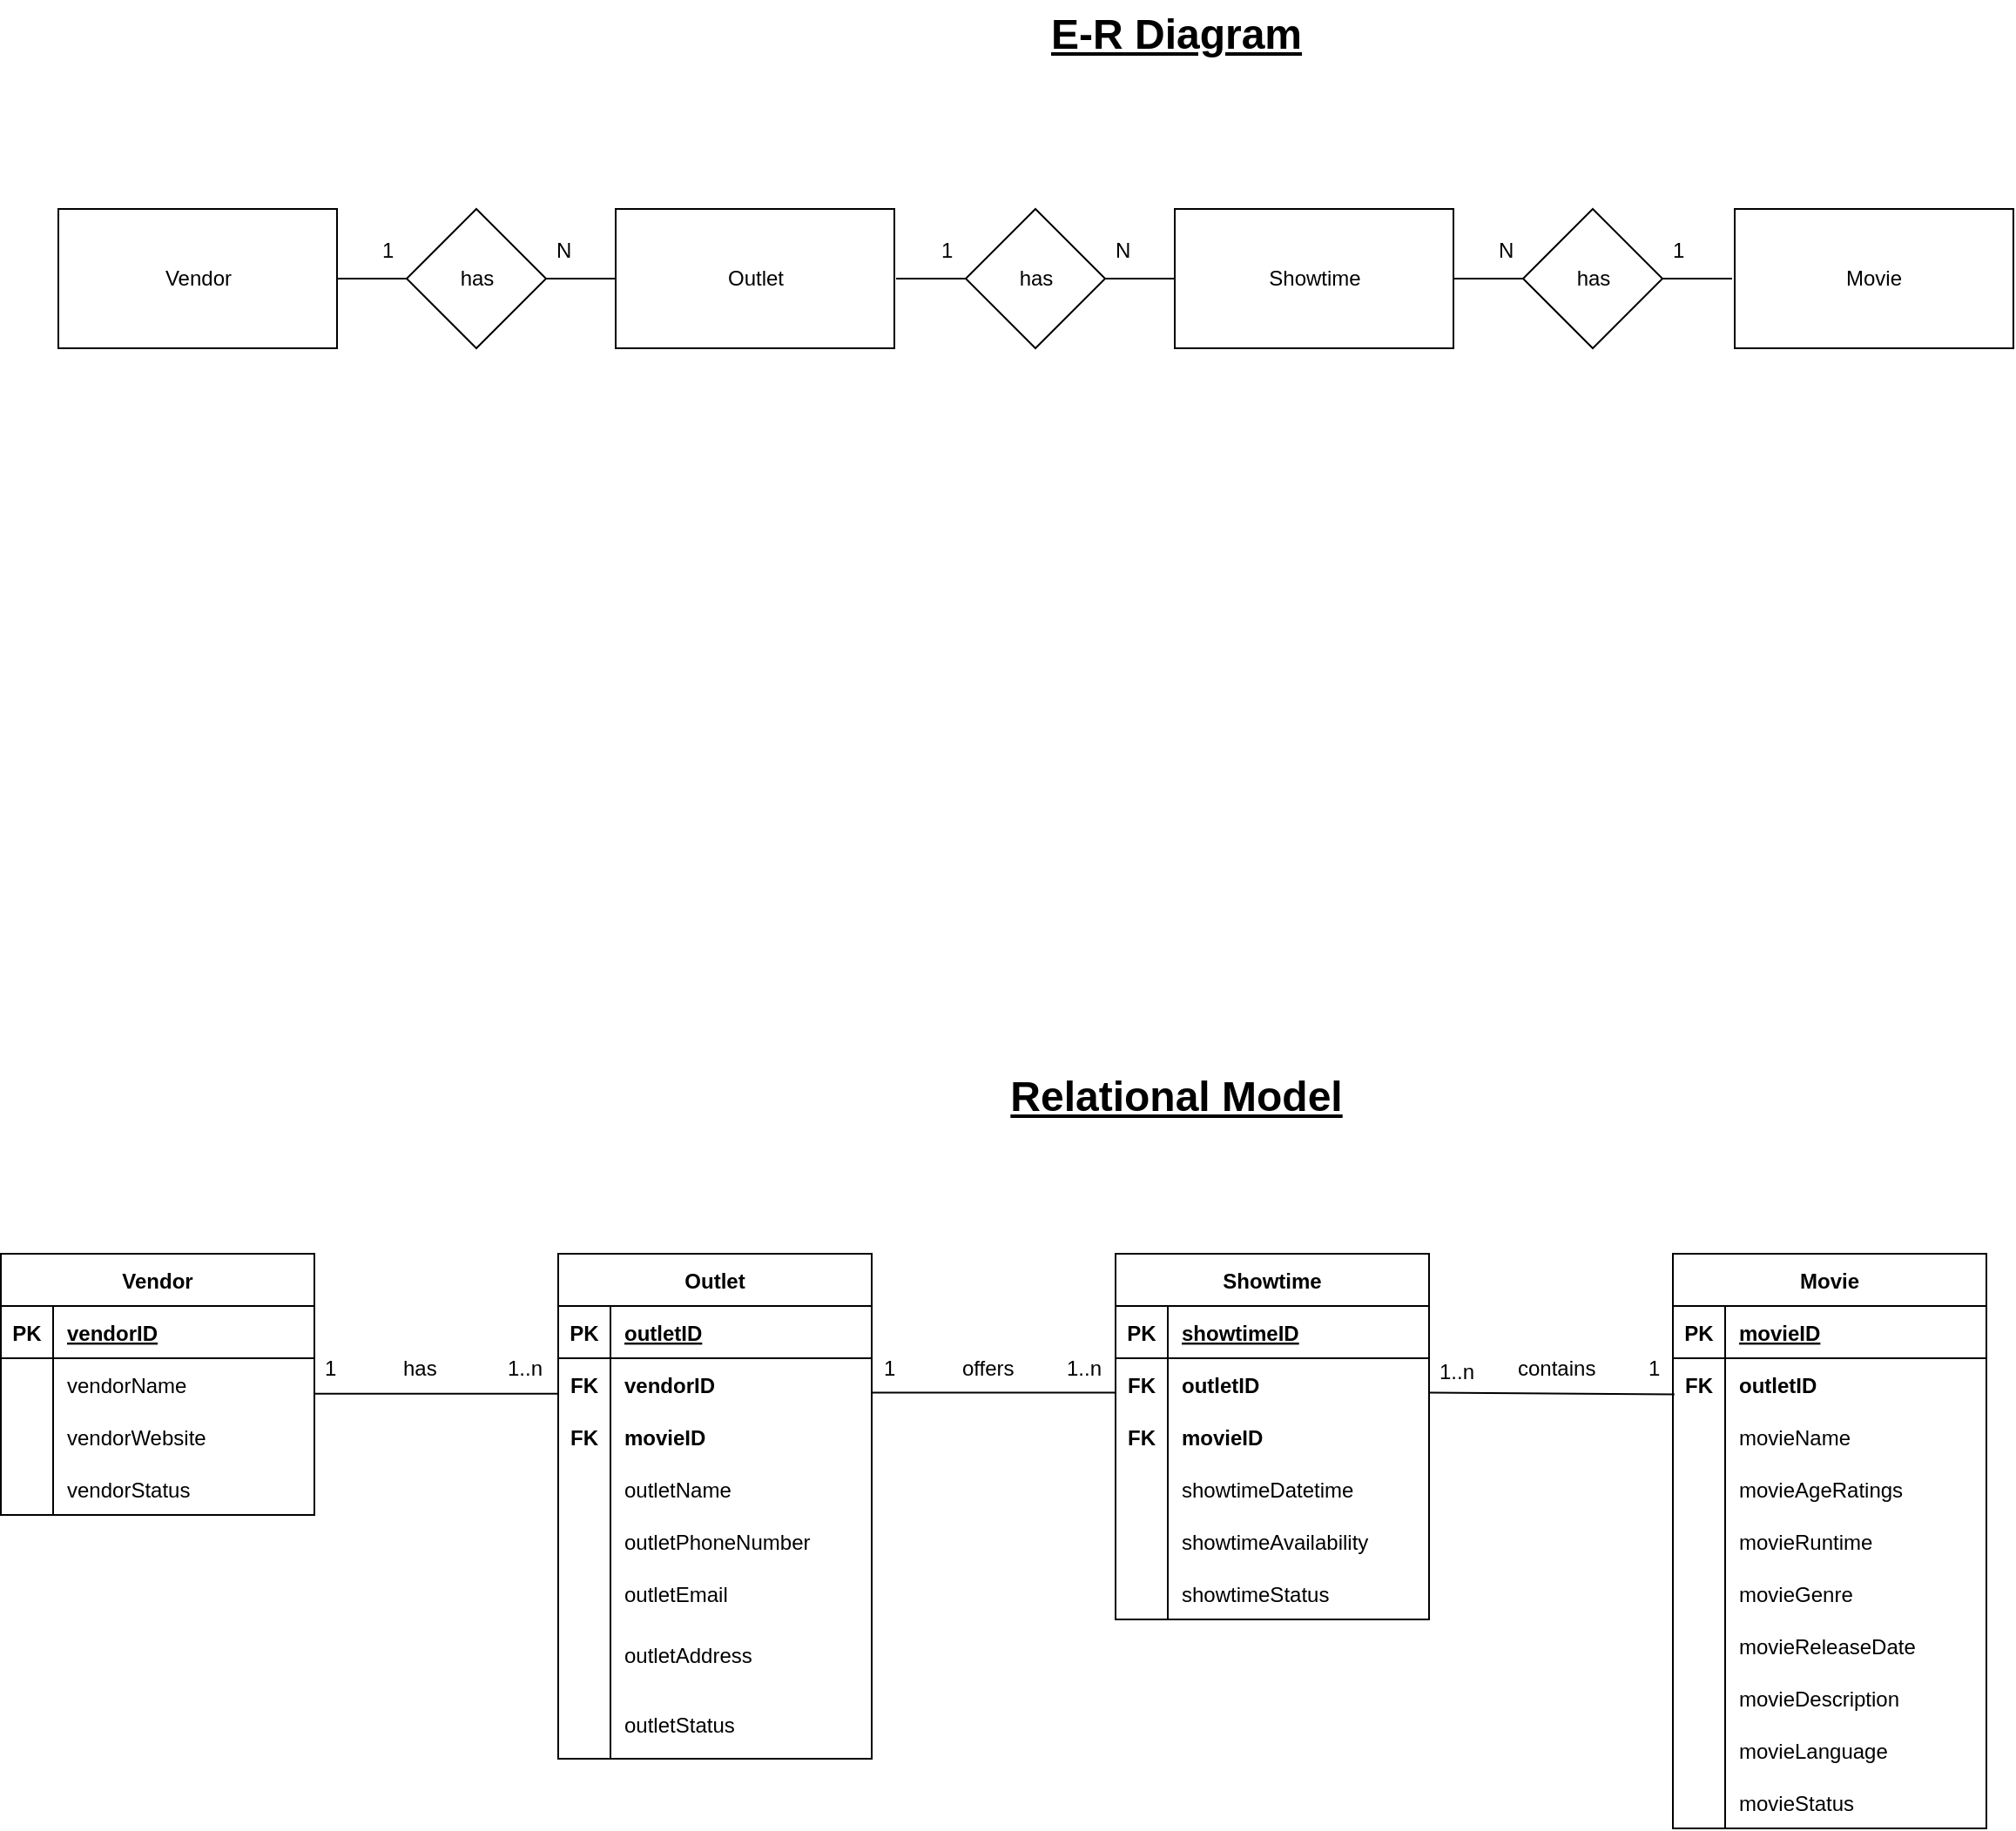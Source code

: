<mxfile version="16.5.6" type="github">
  <diagram id="R2lEEEUBdFMjLlhIrx00" name="Page-1">
    <mxGraphModel dx="1209" dy="618" grid="1" gridSize="10" guides="1" tooltips="1" connect="1" arrows="1" fold="1" page="1" pageScale="1" pageWidth="2339" pageHeight="3300" math="0" shadow="0" extFonts="Permanent Marker^https://fonts.googleapis.com/css?family=Permanent+Marker">
      <root>
        <mxCell id="0" />
        <mxCell id="1" parent="0" />
        <mxCell id="ttM5qaDO_zwzMwAIGuHP-1" value="Vendor" style="rounded=0;whiteSpace=wrap;html=1;" parent="1" vertex="1">
          <mxGeometry x="47.5" y="160" width="160" height="80" as="geometry" />
        </mxCell>
        <mxCell id="ttM5qaDO_zwzMwAIGuHP-2" value="Outlet" style="rounded=0;whiteSpace=wrap;html=1;" parent="1" vertex="1">
          <mxGeometry x="367.5" y="160" width="160" height="80" as="geometry" />
        </mxCell>
        <mxCell id="ttM5qaDO_zwzMwAIGuHP-4" value="has" style="rhombus;whiteSpace=wrap;html=1;" parent="1" vertex="1">
          <mxGeometry x="247.5" y="160" width="80" height="80" as="geometry" />
        </mxCell>
        <mxCell id="ttM5qaDO_zwzMwAIGuHP-5" value="Movie" style="rounded=0;whiteSpace=wrap;html=1;" parent="1" vertex="1">
          <mxGeometry x="1010" y="160" width="160" height="80" as="geometry" />
        </mxCell>
        <mxCell id="ttM5qaDO_zwzMwAIGuHP-9" value="Showtime" style="rounded=0;whiteSpace=wrap;html=1;" parent="1" vertex="1">
          <mxGeometry x="688.5" y="160" width="160" height="80" as="geometry" />
        </mxCell>
        <mxCell id="ttM5qaDO_zwzMwAIGuHP-12" value="" style="endArrow=none;html=1;rounded=0;entryX=1;entryY=0.5;entryDx=0;entryDy=0;exitX=0;exitY=0.5;exitDx=0;exitDy=0;" parent="1" source="ttM5qaDO_zwzMwAIGuHP-4" target="ttM5qaDO_zwzMwAIGuHP-1" edge="1">
          <mxGeometry width="50" height="50" relative="1" as="geometry">
            <mxPoint x="767.5" y="240" as="sourcePoint" />
            <mxPoint x="817.5" y="190" as="targetPoint" />
          </mxGeometry>
        </mxCell>
        <mxCell id="ttM5qaDO_zwzMwAIGuHP-13" value="" style="endArrow=none;html=1;rounded=0;entryX=1;entryY=0.5;entryDx=0;entryDy=0;exitX=0;exitY=0.5;exitDx=0;exitDy=0;" parent="1" source="ttM5qaDO_zwzMwAIGuHP-2" target="ttM5qaDO_zwzMwAIGuHP-4" edge="1">
          <mxGeometry width="50" height="50" relative="1" as="geometry">
            <mxPoint x="437.5" y="160" as="sourcePoint" />
            <mxPoint x="437.5" y="120" as="targetPoint" />
          </mxGeometry>
        </mxCell>
        <mxCell id="ttM5qaDO_zwzMwAIGuHP-23" value="1" style="text;strokeColor=none;fillColor=none;spacingLeft=4;spacingRight=4;overflow=hidden;rotatable=0;points=[[0,0.5],[1,0.5]];portConstraint=eastwest;fontSize=12;" parent="1" vertex="1">
          <mxGeometry x="227.5" y="170" width="20" height="30" as="geometry" />
        </mxCell>
        <mxCell id="ttM5qaDO_zwzMwAIGuHP-24" value="N" style="text;strokeColor=none;fillColor=none;spacingLeft=4;spacingRight=4;overflow=hidden;rotatable=0;points=[[0,0.5],[1,0.5]];portConstraint=eastwest;fontSize=12;" parent="1" vertex="1">
          <mxGeometry x="327.5" y="170" width="20" height="30" as="geometry" />
        </mxCell>
        <mxCell id="ttM5qaDO_zwzMwAIGuHP-36" value="Vendor" style="shape=table;startSize=30;container=1;collapsible=1;childLayout=tableLayout;fixedRows=1;rowLines=0;fontStyle=1;align=center;resizeLast=1;verticalAlign=middle;" parent="1" vertex="1">
          <mxGeometry x="14.5" y="760" width="180" height="150" as="geometry" />
        </mxCell>
        <mxCell id="ttM5qaDO_zwzMwAIGuHP-37" value="" style="shape=tableRow;horizontal=0;startSize=0;swimlaneHead=0;swimlaneBody=0;fillColor=none;collapsible=0;dropTarget=0;points=[[0,0.5],[1,0.5]];portConstraint=eastwest;top=0;left=0;right=0;bottom=1;align=left;verticalAlign=middle;" parent="ttM5qaDO_zwzMwAIGuHP-36" vertex="1">
          <mxGeometry y="30" width="180" height="30" as="geometry" />
        </mxCell>
        <mxCell id="ttM5qaDO_zwzMwAIGuHP-38" value="PK" style="shape=partialRectangle;connectable=0;fillColor=none;top=0;left=0;bottom=0;right=0;fontStyle=1;overflow=hidden;align=center;verticalAlign=middle;" parent="ttM5qaDO_zwzMwAIGuHP-37" vertex="1">
          <mxGeometry width="30" height="30" as="geometry">
            <mxRectangle width="30" height="30" as="alternateBounds" />
          </mxGeometry>
        </mxCell>
        <mxCell id="ttM5qaDO_zwzMwAIGuHP-39" value="vendorID" style="shape=partialRectangle;connectable=0;fillColor=none;top=0;left=0;bottom=0;right=0;align=left;spacingLeft=6;fontStyle=5;overflow=hidden;verticalAlign=middle;" parent="ttM5qaDO_zwzMwAIGuHP-37" vertex="1">
          <mxGeometry x="30" width="150" height="30" as="geometry">
            <mxRectangle width="150" height="30" as="alternateBounds" />
          </mxGeometry>
        </mxCell>
        <mxCell id="ttM5qaDO_zwzMwAIGuHP-40" value="" style="shape=tableRow;horizontal=0;startSize=0;swimlaneHead=0;swimlaneBody=0;fillColor=none;collapsible=0;dropTarget=0;points=[[0,0.5],[1,0.5]];portConstraint=eastwest;top=0;left=0;right=0;bottom=0;align=left;verticalAlign=middle;" parent="ttM5qaDO_zwzMwAIGuHP-36" vertex="1">
          <mxGeometry y="60" width="180" height="30" as="geometry" />
        </mxCell>
        <mxCell id="ttM5qaDO_zwzMwAIGuHP-41" value="" style="shape=partialRectangle;connectable=0;fillColor=none;top=0;left=0;bottom=0;right=0;editable=1;overflow=hidden;align=center;verticalAlign=middle;" parent="ttM5qaDO_zwzMwAIGuHP-40" vertex="1">
          <mxGeometry width="30" height="30" as="geometry">
            <mxRectangle width="30" height="30" as="alternateBounds" />
          </mxGeometry>
        </mxCell>
        <mxCell id="ttM5qaDO_zwzMwAIGuHP-42" value="vendorName" style="shape=partialRectangle;connectable=0;fillColor=none;top=0;left=0;bottom=0;right=0;align=left;spacingLeft=6;overflow=hidden;verticalAlign=middle;" parent="ttM5qaDO_zwzMwAIGuHP-40" vertex="1">
          <mxGeometry x="30" width="150" height="30" as="geometry">
            <mxRectangle width="150" height="30" as="alternateBounds" />
          </mxGeometry>
        </mxCell>
        <mxCell id="ttM5qaDO_zwzMwAIGuHP-43" value="" style="shape=tableRow;horizontal=0;startSize=0;swimlaneHead=0;swimlaneBody=0;fillColor=none;collapsible=0;dropTarget=0;points=[[0,0.5],[1,0.5]];portConstraint=eastwest;top=0;left=0;right=0;bottom=0;align=left;verticalAlign=middle;" parent="ttM5qaDO_zwzMwAIGuHP-36" vertex="1">
          <mxGeometry y="90" width="180" height="30" as="geometry" />
        </mxCell>
        <mxCell id="ttM5qaDO_zwzMwAIGuHP-44" value="" style="shape=partialRectangle;connectable=0;fillColor=none;top=0;left=0;bottom=0;right=0;editable=1;overflow=hidden;align=center;verticalAlign=middle;" parent="ttM5qaDO_zwzMwAIGuHP-43" vertex="1">
          <mxGeometry width="30" height="30" as="geometry">
            <mxRectangle width="30" height="30" as="alternateBounds" />
          </mxGeometry>
        </mxCell>
        <mxCell id="ttM5qaDO_zwzMwAIGuHP-45" value="vendorWebsite" style="shape=partialRectangle;connectable=0;fillColor=none;top=0;left=0;bottom=0;right=0;align=left;spacingLeft=6;overflow=hidden;verticalAlign=middle;" parent="ttM5qaDO_zwzMwAIGuHP-43" vertex="1">
          <mxGeometry x="30" width="150" height="30" as="geometry">
            <mxRectangle width="150" height="30" as="alternateBounds" />
          </mxGeometry>
        </mxCell>
        <mxCell id="ttM5qaDO_zwzMwAIGuHP-46" value="" style="shape=tableRow;horizontal=0;startSize=0;swimlaneHead=0;swimlaneBody=0;fillColor=none;collapsible=0;dropTarget=0;points=[[0,0.5],[1,0.5]];portConstraint=eastwest;top=0;left=0;right=0;bottom=0;align=left;verticalAlign=middle;" parent="ttM5qaDO_zwzMwAIGuHP-36" vertex="1">
          <mxGeometry y="120" width="180" height="30" as="geometry" />
        </mxCell>
        <mxCell id="ttM5qaDO_zwzMwAIGuHP-47" value="" style="shape=partialRectangle;connectable=0;fillColor=none;top=0;left=0;bottom=0;right=0;editable=1;overflow=hidden;align=center;verticalAlign=middle;" parent="ttM5qaDO_zwzMwAIGuHP-46" vertex="1">
          <mxGeometry width="30" height="30" as="geometry">
            <mxRectangle width="30" height="30" as="alternateBounds" />
          </mxGeometry>
        </mxCell>
        <mxCell id="ttM5qaDO_zwzMwAIGuHP-48" value="vendorStatus" style="shape=partialRectangle;connectable=0;fillColor=none;top=0;left=0;bottom=0;right=0;align=left;spacingLeft=6;overflow=hidden;verticalAlign=middle;" parent="ttM5qaDO_zwzMwAIGuHP-46" vertex="1">
          <mxGeometry x="30" width="150" height="30" as="geometry">
            <mxRectangle width="150" height="30" as="alternateBounds" />
          </mxGeometry>
        </mxCell>
        <mxCell id="ttM5qaDO_zwzMwAIGuHP-49" value="Outlet" style="shape=table;startSize=30;container=1;collapsible=1;childLayout=tableLayout;fixedRows=1;rowLines=0;fontStyle=1;align=center;resizeLast=1;verticalAlign=middle;" parent="1" vertex="1">
          <mxGeometry x="334.5" y="760" width="180" height="290" as="geometry" />
        </mxCell>
        <mxCell id="ttM5qaDO_zwzMwAIGuHP-50" value="" style="shape=tableRow;horizontal=0;startSize=0;swimlaneHead=0;swimlaneBody=0;fillColor=none;collapsible=0;dropTarget=0;points=[[0,0.5],[1,0.5]];portConstraint=eastwest;top=0;left=0;right=0;bottom=1;align=left;verticalAlign=middle;" parent="ttM5qaDO_zwzMwAIGuHP-49" vertex="1">
          <mxGeometry y="30" width="180" height="30" as="geometry" />
        </mxCell>
        <mxCell id="ttM5qaDO_zwzMwAIGuHP-51" value="PK" style="shape=partialRectangle;connectable=0;fillColor=none;top=0;left=0;bottom=0;right=0;fontStyle=1;overflow=hidden;align=center;verticalAlign=middle;" parent="ttM5qaDO_zwzMwAIGuHP-50" vertex="1">
          <mxGeometry width="30" height="30" as="geometry">
            <mxRectangle width="30" height="30" as="alternateBounds" />
          </mxGeometry>
        </mxCell>
        <mxCell id="ttM5qaDO_zwzMwAIGuHP-52" value="outletID" style="shape=partialRectangle;connectable=0;fillColor=none;top=0;left=0;bottom=0;right=0;align=left;spacingLeft=6;fontStyle=5;overflow=hidden;verticalAlign=middle;" parent="ttM5qaDO_zwzMwAIGuHP-50" vertex="1">
          <mxGeometry x="30" width="150" height="30" as="geometry">
            <mxRectangle width="150" height="30" as="alternateBounds" />
          </mxGeometry>
        </mxCell>
        <mxCell id="ttM5qaDO_zwzMwAIGuHP-53" value="" style="shape=tableRow;horizontal=0;startSize=0;swimlaneHead=0;swimlaneBody=0;fillColor=none;collapsible=0;dropTarget=0;points=[[0,0.5],[1,0.5]];portConstraint=eastwest;top=0;left=0;right=0;bottom=0;align=left;verticalAlign=middle;" parent="ttM5qaDO_zwzMwAIGuHP-49" vertex="1">
          <mxGeometry y="60" width="180" height="30" as="geometry" />
        </mxCell>
        <mxCell id="ttM5qaDO_zwzMwAIGuHP-54" value="FK" style="shape=partialRectangle;connectable=0;fillColor=none;top=0;left=0;bottom=0;right=0;editable=1;overflow=hidden;fontStyle=1;align=center;verticalAlign=middle;" parent="ttM5qaDO_zwzMwAIGuHP-53" vertex="1">
          <mxGeometry width="30" height="30" as="geometry">
            <mxRectangle width="30" height="30" as="alternateBounds" />
          </mxGeometry>
        </mxCell>
        <mxCell id="ttM5qaDO_zwzMwAIGuHP-55" value="vendorID" style="shape=partialRectangle;connectable=0;fillColor=none;top=0;left=0;bottom=0;right=0;align=left;spacingLeft=6;overflow=hidden;fontStyle=1;verticalAlign=middle;" parent="ttM5qaDO_zwzMwAIGuHP-53" vertex="1">
          <mxGeometry x="30" width="150" height="30" as="geometry">
            <mxRectangle width="150" height="30" as="alternateBounds" />
          </mxGeometry>
        </mxCell>
        <mxCell id="ttM5qaDO_zwzMwAIGuHP-56" value="" style="shape=tableRow;horizontal=0;startSize=0;swimlaneHead=0;swimlaneBody=0;fillColor=none;collapsible=0;dropTarget=0;points=[[0,0.5],[1,0.5]];portConstraint=eastwest;top=0;left=0;right=0;bottom=0;align=left;verticalAlign=middle;" parent="ttM5qaDO_zwzMwAIGuHP-49" vertex="1">
          <mxGeometry y="90" width="180" height="30" as="geometry" />
        </mxCell>
        <mxCell id="ttM5qaDO_zwzMwAIGuHP-57" value="FK" style="shape=partialRectangle;connectable=0;fillColor=none;top=0;left=0;bottom=0;right=0;editable=1;overflow=hidden;align=center;verticalAlign=middle;fontStyle=1" parent="ttM5qaDO_zwzMwAIGuHP-56" vertex="1">
          <mxGeometry width="30" height="30" as="geometry">
            <mxRectangle width="30" height="30" as="alternateBounds" />
          </mxGeometry>
        </mxCell>
        <mxCell id="ttM5qaDO_zwzMwAIGuHP-58" value="movieID" style="shape=partialRectangle;connectable=0;fillColor=none;top=0;left=0;bottom=0;right=0;align=left;spacingLeft=6;overflow=hidden;verticalAlign=middle;fontStyle=1" parent="ttM5qaDO_zwzMwAIGuHP-56" vertex="1">
          <mxGeometry x="30" width="150" height="30" as="geometry">
            <mxRectangle width="150" height="30" as="alternateBounds" />
          </mxGeometry>
        </mxCell>
        <mxCell id="ttM5qaDO_zwzMwAIGuHP-59" value="" style="shape=tableRow;horizontal=0;startSize=0;swimlaneHead=0;swimlaneBody=0;fillColor=none;collapsible=0;dropTarget=0;points=[[0,0.5],[1,0.5]];portConstraint=eastwest;top=0;left=0;right=0;bottom=0;align=left;verticalAlign=middle;" parent="ttM5qaDO_zwzMwAIGuHP-49" vertex="1">
          <mxGeometry y="120" width="180" height="30" as="geometry" />
        </mxCell>
        <mxCell id="ttM5qaDO_zwzMwAIGuHP-60" value="" style="shape=partialRectangle;connectable=0;fillColor=none;top=0;left=0;bottom=0;right=0;editable=1;overflow=hidden;align=center;verticalAlign=middle;" parent="ttM5qaDO_zwzMwAIGuHP-59" vertex="1">
          <mxGeometry width="30" height="30" as="geometry">
            <mxRectangle width="30" height="30" as="alternateBounds" />
          </mxGeometry>
        </mxCell>
        <mxCell id="ttM5qaDO_zwzMwAIGuHP-61" value="outletName" style="shape=partialRectangle;connectable=0;fillColor=none;top=0;left=0;bottom=0;right=0;align=left;spacingLeft=6;overflow=hidden;verticalAlign=middle;" parent="ttM5qaDO_zwzMwAIGuHP-59" vertex="1">
          <mxGeometry x="30" width="150" height="30" as="geometry">
            <mxRectangle width="150" height="30" as="alternateBounds" />
          </mxGeometry>
        </mxCell>
        <mxCell id="5hHEoIrsLriFB9yynon9-7" style="shape=tableRow;horizontal=0;startSize=0;swimlaneHead=0;swimlaneBody=0;fillColor=none;collapsible=0;dropTarget=0;points=[[0,0.5],[1,0.5]];portConstraint=eastwest;top=0;left=0;right=0;bottom=0;align=left;verticalAlign=middle;" parent="ttM5qaDO_zwzMwAIGuHP-49" vertex="1">
          <mxGeometry y="150" width="180" height="30" as="geometry" />
        </mxCell>
        <mxCell id="5hHEoIrsLriFB9yynon9-8" style="shape=partialRectangle;connectable=0;fillColor=none;top=0;left=0;bottom=0;right=0;editable=1;overflow=hidden;align=center;verticalAlign=middle;" parent="5hHEoIrsLriFB9yynon9-7" vertex="1">
          <mxGeometry width="30" height="30" as="geometry">
            <mxRectangle width="30" height="30" as="alternateBounds" />
          </mxGeometry>
        </mxCell>
        <mxCell id="5hHEoIrsLriFB9yynon9-9" value="outletPhoneNumber" style="shape=partialRectangle;connectable=0;fillColor=none;top=0;left=0;bottom=0;right=0;align=left;spacingLeft=6;overflow=hidden;verticalAlign=middle;" parent="5hHEoIrsLriFB9yynon9-7" vertex="1">
          <mxGeometry x="30" width="150" height="30" as="geometry">
            <mxRectangle width="150" height="30" as="alternateBounds" />
          </mxGeometry>
        </mxCell>
        <mxCell id="5hHEoIrsLriFB9yynon9-4" style="shape=tableRow;horizontal=0;startSize=0;swimlaneHead=0;swimlaneBody=0;fillColor=none;collapsible=0;dropTarget=0;points=[[0,0.5],[1,0.5]];portConstraint=eastwest;top=0;left=0;right=0;bottom=0;align=left;verticalAlign=middle;" parent="ttM5qaDO_zwzMwAIGuHP-49" vertex="1">
          <mxGeometry y="180" width="180" height="30" as="geometry" />
        </mxCell>
        <mxCell id="5hHEoIrsLriFB9yynon9-5" style="shape=partialRectangle;connectable=0;fillColor=none;top=0;left=0;bottom=0;right=0;editable=1;overflow=hidden;align=center;verticalAlign=middle;" parent="5hHEoIrsLriFB9yynon9-4" vertex="1">
          <mxGeometry width="30" height="30" as="geometry">
            <mxRectangle width="30" height="30" as="alternateBounds" />
          </mxGeometry>
        </mxCell>
        <mxCell id="5hHEoIrsLriFB9yynon9-6" value="outletEmail" style="shape=partialRectangle;connectable=0;fillColor=none;top=0;left=0;bottom=0;right=0;align=left;spacingLeft=6;overflow=hidden;verticalAlign=middle;" parent="5hHEoIrsLriFB9yynon9-4" vertex="1">
          <mxGeometry x="30" width="150" height="30" as="geometry">
            <mxRectangle width="150" height="30" as="alternateBounds" />
          </mxGeometry>
        </mxCell>
        <mxCell id="5hHEoIrsLriFB9yynon9-1" style="shape=tableRow;horizontal=0;startSize=0;swimlaneHead=0;swimlaneBody=0;fillColor=none;collapsible=0;dropTarget=0;points=[[0,0.5],[1,0.5]];portConstraint=eastwest;top=0;left=0;right=0;bottom=0;align=left;verticalAlign=middle;" parent="ttM5qaDO_zwzMwAIGuHP-49" vertex="1">
          <mxGeometry y="210" width="180" height="40" as="geometry" />
        </mxCell>
        <mxCell id="5hHEoIrsLriFB9yynon9-2" style="shape=partialRectangle;connectable=0;fillColor=none;top=0;left=0;bottom=0;right=0;editable=1;overflow=hidden;align=center;verticalAlign=middle;" parent="5hHEoIrsLriFB9yynon9-1" vertex="1">
          <mxGeometry width="30" height="40" as="geometry">
            <mxRectangle width="30" height="40" as="alternateBounds" />
          </mxGeometry>
        </mxCell>
        <mxCell id="5hHEoIrsLriFB9yynon9-3" value="outletAddress" style="shape=partialRectangle;connectable=0;fillColor=none;top=0;left=0;bottom=0;right=0;align=left;spacingLeft=6;overflow=hidden;verticalAlign=middle;" parent="5hHEoIrsLriFB9yynon9-1" vertex="1">
          <mxGeometry x="30" width="150" height="40" as="geometry">
            <mxRectangle width="150" height="40" as="alternateBounds" />
          </mxGeometry>
        </mxCell>
        <mxCell id="5hHEoIrsLriFB9yynon9-34" style="shape=tableRow;horizontal=0;startSize=0;swimlaneHead=0;swimlaneBody=0;fillColor=none;collapsible=0;dropTarget=0;points=[[0,0.5],[1,0.5]];portConstraint=eastwest;top=0;left=0;right=0;bottom=0;align=left;verticalAlign=middle;" parent="ttM5qaDO_zwzMwAIGuHP-49" vertex="1">
          <mxGeometry y="250" width="180" height="40" as="geometry" />
        </mxCell>
        <mxCell id="5hHEoIrsLriFB9yynon9-35" style="shape=partialRectangle;connectable=0;fillColor=none;top=0;left=0;bottom=0;right=0;editable=1;overflow=hidden;align=center;verticalAlign=middle;" parent="5hHEoIrsLriFB9yynon9-34" vertex="1">
          <mxGeometry width="30" height="40" as="geometry">
            <mxRectangle width="30" height="40" as="alternateBounds" />
          </mxGeometry>
        </mxCell>
        <mxCell id="5hHEoIrsLriFB9yynon9-36" value="outletStatus" style="shape=partialRectangle;connectable=0;fillColor=none;top=0;left=0;bottom=0;right=0;align=left;spacingLeft=6;overflow=hidden;verticalAlign=middle;" parent="5hHEoIrsLriFB9yynon9-34" vertex="1">
          <mxGeometry x="30" width="150" height="40" as="geometry">
            <mxRectangle width="150" height="40" as="alternateBounds" />
          </mxGeometry>
        </mxCell>
        <mxCell id="ttM5qaDO_zwzMwAIGuHP-75" value="Showtime" style="shape=table;startSize=30;container=1;collapsible=1;childLayout=tableLayout;fixedRows=1;rowLines=0;fontStyle=1;align=center;resizeLast=1;verticalAlign=middle;" parent="1" vertex="1">
          <mxGeometry x="654.5" y="760" width="180" height="210" as="geometry" />
        </mxCell>
        <mxCell id="ttM5qaDO_zwzMwAIGuHP-76" value="" style="shape=tableRow;horizontal=0;startSize=0;swimlaneHead=0;swimlaneBody=0;fillColor=none;collapsible=0;dropTarget=0;points=[[0,0.5],[1,0.5]];portConstraint=eastwest;top=0;left=0;right=0;bottom=1;align=left;verticalAlign=middle;" parent="ttM5qaDO_zwzMwAIGuHP-75" vertex="1">
          <mxGeometry y="30" width="180" height="30" as="geometry" />
        </mxCell>
        <mxCell id="ttM5qaDO_zwzMwAIGuHP-77" value="PK" style="shape=partialRectangle;connectable=0;fillColor=none;top=0;left=0;bottom=0;right=0;fontStyle=1;overflow=hidden;align=center;verticalAlign=middle;" parent="ttM5qaDO_zwzMwAIGuHP-76" vertex="1">
          <mxGeometry width="30" height="30" as="geometry">
            <mxRectangle width="30" height="30" as="alternateBounds" />
          </mxGeometry>
        </mxCell>
        <mxCell id="ttM5qaDO_zwzMwAIGuHP-78" value="showtimeID" style="shape=partialRectangle;connectable=0;fillColor=none;top=0;left=0;bottom=0;right=0;align=left;spacingLeft=6;fontStyle=5;overflow=hidden;verticalAlign=middle;" parent="ttM5qaDO_zwzMwAIGuHP-76" vertex="1">
          <mxGeometry x="30" width="150" height="30" as="geometry">
            <mxRectangle width="150" height="30" as="alternateBounds" />
          </mxGeometry>
        </mxCell>
        <mxCell id="ttM5qaDO_zwzMwAIGuHP-79" value="" style="shape=tableRow;horizontal=0;startSize=0;swimlaneHead=0;swimlaneBody=0;fillColor=none;collapsible=0;dropTarget=0;points=[[0,0.5],[1,0.5]];portConstraint=eastwest;top=0;left=0;right=0;bottom=0;align=left;verticalAlign=middle;" parent="ttM5qaDO_zwzMwAIGuHP-75" vertex="1">
          <mxGeometry y="60" width="180" height="30" as="geometry" />
        </mxCell>
        <mxCell id="ttM5qaDO_zwzMwAIGuHP-80" value="FK" style="shape=partialRectangle;connectable=0;fillColor=none;top=0;left=0;bottom=0;right=0;editable=1;overflow=hidden;fontStyle=1;align=center;verticalAlign=middle;" parent="ttM5qaDO_zwzMwAIGuHP-79" vertex="1">
          <mxGeometry width="30" height="30" as="geometry">
            <mxRectangle width="30" height="30" as="alternateBounds" />
          </mxGeometry>
        </mxCell>
        <mxCell id="ttM5qaDO_zwzMwAIGuHP-81" value="outletID" style="shape=partialRectangle;connectable=0;fillColor=none;top=0;left=0;bottom=0;right=0;align=left;spacingLeft=6;overflow=hidden;fontStyle=1;verticalAlign=middle;" parent="ttM5qaDO_zwzMwAIGuHP-79" vertex="1">
          <mxGeometry x="30" width="150" height="30" as="geometry">
            <mxRectangle width="150" height="30" as="alternateBounds" />
          </mxGeometry>
        </mxCell>
        <mxCell id="ttM5qaDO_zwzMwAIGuHP-82" value="" style="shape=tableRow;horizontal=0;startSize=0;swimlaneHead=0;swimlaneBody=0;fillColor=none;collapsible=0;dropTarget=0;points=[[0,0.5],[1,0.5]];portConstraint=eastwest;top=0;left=0;right=0;bottom=0;align=left;verticalAlign=middle;" parent="ttM5qaDO_zwzMwAIGuHP-75" vertex="1">
          <mxGeometry y="90" width="180" height="30" as="geometry" />
        </mxCell>
        <mxCell id="ttM5qaDO_zwzMwAIGuHP-83" value="FK" style="shape=partialRectangle;connectable=0;fillColor=none;top=0;left=0;bottom=0;right=0;editable=1;overflow=hidden;fontStyle=1;align=center;verticalAlign=middle;" parent="ttM5qaDO_zwzMwAIGuHP-82" vertex="1">
          <mxGeometry width="30" height="30" as="geometry">
            <mxRectangle width="30" height="30" as="alternateBounds" />
          </mxGeometry>
        </mxCell>
        <mxCell id="ttM5qaDO_zwzMwAIGuHP-84" value="movieID" style="shape=partialRectangle;connectable=0;fillColor=none;top=0;left=0;bottom=0;right=0;align=left;spacingLeft=6;overflow=hidden;fontStyle=1;verticalAlign=middle;" parent="ttM5qaDO_zwzMwAIGuHP-82" vertex="1">
          <mxGeometry x="30" width="150" height="30" as="geometry">
            <mxRectangle width="150" height="30" as="alternateBounds" />
          </mxGeometry>
        </mxCell>
        <mxCell id="ttM5qaDO_zwzMwAIGuHP-85" value="" style="shape=tableRow;horizontal=0;startSize=0;swimlaneHead=0;swimlaneBody=0;fillColor=none;collapsible=0;dropTarget=0;points=[[0,0.5],[1,0.5]];portConstraint=eastwest;top=0;left=0;right=0;bottom=0;align=left;verticalAlign=middle;" parent="ttM5qaDO_zwzMwAIGuHP-75" vertex="1">
          <mxGeometry y="120" width="180" height="30" as="geometry" />
        </mxCell>
        <mxCell id="ttM5qaDO_zwzMwAIGuHP-86" value="" style="shape=partialRectangle;connectable=0;fillColor=none;top=0;left=0;bottom=0;right=0;editable=1;overflow=hidden;align=center;verticalAlign=middle;" parent="ttM5qaDO_zwzMwAIGuHP-85" vertex="1">
          <mxGeometry width="30" height="30" as="geometry">
            <mxRectangle width="30" height="30" as="alternateBounds" />
          </mxGeometry>
        </mxCell>
        <mxCell id="ttM5qaDO_zwzMwAIGuHP-87" value="showtimeDatetime" style="shape=partialRectangle;connectable=0;fillColor=none;top=0;left=0;bottom=0;right=0;align=left;spacingLeft=6;overflow=hidden;verticalAlign=middle;" parent="ttM5qaDO_zwzMwAIGuHP-85" vertex="1">
          <mxGeometry x="30" width="150" height="30" as="geometry">
            <mxRectangle width="150" height="30" as="alternateBounds" />
          </mxGeometry>
        </mxCell>
        <mxCell id="5hHEoIrsLriFB9yynon9-28" style="shape=tableRow;horizontal=0;startSize=0;swimlaneHead=0;swimlaneBody=0;fillColor=none;collapsible=0;dropTarget=0;points=[[0,0.5],[1,0.5]];portConstraint=eastwest;top=0;left=0;right=0;bottom=0;align=left;verticalAlign=middle;" parent="ttM5qaDO_zwzMwAIGuHP-75" vertex="1">
          <mxGeometry y="150" width="180" height="30" as="geometry" />
        </mxCell>
        <mxCell id="5hHEoIrsLriFB9yynon9-29" style="shape=partialRectangle;connectable=0;fillColor=none;top=0;left=0;bottom=0;right=0;editable=1;overflow=hidden;align=center;verticalAlign=middle;" parent="5hHEoIrsLriFB9yynon9-28" vertex="1">
          <mxGeometry width="30" height="30" as="geometry">
            <mxRectangle width="30" height="30" as="alternateBounds" />
          </mxGeometry>
        </mxCell>
        <mxCell id="5hHEoIrsLriFB9yynon9-30" value="showtimeAvailability" style="shape=partialRectangle;connectable=0;fillColor=none;top=0;left=0;bottom=0;right=0;align=left;spacingLeft=6;overflow=hidden;verticalAlign=middle;" parent="5hHEoIrsLriFB9yynon9-28" vertex="1">
          <mxGeometry x="30" width="150" height="30" as="geometry">
            <mxRectangle width="150" height="30" as="alternateBounds" />
          </mxGeometry>
        </mxCell>
        <mxCell id="5hHEoIrsLriFB9yynon9-31" style="shape=tableRow;horizontal=0;startSize=0;swimlaneHead=0;swimlaneBody=0;fillColor=none;collapsible=0;dropTarget=0;points=[[0,0.5],[1,0.5]];portConstraint=eastwest;top=0;left=0;right=0;bottom=0;align=left;verticalAlign=middle;" parent="ttM5qaDO_zwzMwAIGuHP-75" vertex="1">
          <mxGeometry y="180" width="180" height="30" as="geometry" />
        </mxCell>
        <mxCell id="5hHEoIrsLriFB9yynon9-32" style="shape=partialRectangle;connectable=0;fillColor=none;top=0;left=0;bottom=0;right=0;editable=1;overflow=hidden;align=center;verticalAlign=middle;" parent="5hHEoIrsLriFB9yynon9-31" vertex="1">
          <mxGeometry width="30" height="30" as="geometry">
            <mxRectangle width="30" height="30" as="alternateBounds" />
          </mxGeometry>
        </mxCell>
        <mxCell id="5hHEoIrsLriFB9yynon9-33" value="showtimeStatus" style="shape=partialRectangle;connectable=0;fillColor=none;top=0;left=0;bottom=0;right=0;align=left;spacingLeft=6;overflow=hidden;verticalAlign=middle;" parent="5hHEoIrsLriFB9yynon9-31" vertex="1">
          <mxGeometry x="30" width="150" height="30" as="geometry">
            <mxRectangle width="150" height="30" as="alternateBounds" />
          </mxGeometry>
        </mxCell>
        <mxCell id="ttM5qaDO_zwzMwAIGuHP-88" value="Movie" style="shape=table;startSize=30;container=1;collapsible=1;childLayout=tableLayout;fixedRows=1;rowLines=0;fontStyle=1;align=center;resizeLast=1;verticalAlign=middle;" parent="1" vertex="1">
          <mxGeometry x="974.5" y="760" width="180" height="330" as="geometry" />
        </mxCell>
        <mxCell id="ttM5qaDO_zwzMwAIGuHP-89" value="" style="shape=tableRow;horizontal=0;startSize=0;swimlaneHead=0;swimlaneBody=0;fillColor=none;collapsible=0;dropTarget=0;points=[[0,0.5],[1,0.5]];portConstraint=eastwest;top=0;left=0;right=0;bottom=1;align=left;verticalAlign=middle;" parent="ttM5qaDO_zwzMwAIGuHP-88" vertex="1">
          <mxGeometry y="30" width="180" height="30" as="geometry" />
        </mxCell>
        <mxCell id="ttM5qaDO_zwzMwAIGuHP-90" value="PK" style="shape=partialRectangle;connectable=0;fillColor=none;top=0;left=0;bottom=0;right=0;fontStyle=1;overflow=hidden;align=center;verticalAlign=middle;" parent="ttM5qaDO_zwzMwAIGuHP-89" vertex="1">
          <mxGeometry width="30" height="30" as="geometry">
            <mxRectangle width="30" height="30" as="alternateBounds" />
          </mxGeometry>
        </mxCell>
        <mxCell id="ttM5qaDO_zwzMwAIGuHP-91" value="movieID" style="shape=partialRectangle;connectable=0;fillColor=none;top=0;left=0;bottom=0;right=0;align=left;spacingLeft=6;fontStyle=5;overflow=hidden;verticalAlign=middle;" parent="ttM5qaDO_zwzMwAIGuHP-89" vertex="1">
          <mxGeometry x="30" width="150" height="30" as="geometry">
            <mxRectangle width="150" height="30" as="alternateBounds" />
          </mxGeometry>
        </mxCell>
        <mxCell id="ttM5qaDO_zwzMwAIGuHP-92" value="" style="shape=tableRow;horizontal=0;startSize=0;swimlaneHead=0;swimlaneBody=0;fillColor=none;collapsible=0;dropTarget=0;points=[[0,0.5],[1,0.5]];portConstraint=eastwest;top=0;left=0;right=0;bottom=0;align=left;verticalAlign=middle;" parent="ttM5qaDO_zwzMwAIGuHP-88" vertex="1">
          <mxGeometry y="60" width="180" height="30" as="geometry" />
        </mxCell>
        <mxCell id="ttM5qaDO_zwzMwAIGuHP-93" value="FK" style="shape=partialRectangle;connectable=0;fillColor=none;top=0;left=0;bottom=0;right=0;editable=1;overflow=hidden;align=center;verticalAlign=middle;fontStyle=1" parent="ttM5qaDO_zwzMwAIGuHP-92" vertex="1">
          <mxGeometry width="30" height="30" as="geometry">
            <mxRectangle width="30" height="30" as="alternateBounds" />
          </mxGeometry>
        </mxCell>
        <mxCell id="ttM5qaDO_zwzMwAIGuHP-94" value="outletID" style="shape=partialRectangle;connectable=0;fillColor=none;top=0;left=0;bottom=0;right=0;align=left;spacingLeft=6;overflow=hidden;verticalAlign=middle;fontStyle=1" parent="ttM5qaDO_zwzMwAIGuHP-92" vertex="1">
          <mxGeometry x="30" width="150" height="30" as="geometry">
            <mxRectangle width="150" height="30" as="alternateBounds" />
          </mxGeometry>
        </mxCell>
        <mxCell id="5hHEoIrsLriFB9yynon9-37" style="shape=tableRow;horizontal=0;startSize=0;swimlaneHead=0;swimlaneBody=0;fillColor=none;collapsible=0;dropTarget=0;points=[[0,0.5],[1,0.5]];portConstraint=eastwest;top=0;left=0;right=0;bottom=0;align=left;verticalAlign=middle;" parent="ttM5qaDO_zwzMwAIGuHP-88" vertex="1">
          <mxGeometry y="90" width="180" height="30" as="geometry" />
        </mxCell>
        <mxCell id="5hHEoIrsLriFB9yynon9-38" style="shape=partialRectangle;connectable=0;fillColor=none;top=0;left=0;bottom=0;right=0;editable=1;overflow=hidden;align=center;verticalAlign=middle;" parent="5hHEoIrsLriFB9yynon9-37" vertex="1">
          <mxGeometry width="30" height="30" as="geometry">
            <mxRectangle width="30" height="30" as="alternateBounds" />
          </mxGeometry>
        </mxCell>
        <mxCell id="5hHEoIrsLriFB9yynon9-39" value="movieName" style="shape=partialRectangle;connectable=0;fillColor=none;top=0;left=0;bottom=0;right=0;align=left;spacingLeft=6;overflow=hidden;verticalAlign=middle;" parent="5hHEoIrsLriFB9yynon9-37" vertex="1">
          <mxGeometry x="30" width="150" height="30" as="geometry">
            <mxRectangle width="150" height="30" as="alternateBounds" />
          </mxGeometry>
        </mxCell>
        <mxCell id="ttM5qaDO_zwzMwAIGuHP-95" value="" style="shape=tableRow;horizontal=0;startSize=0;swimlaneHead=0;swimlaneBody=0;fillColor=none;collapsible=0;dropTarget=0;points=[[0,0.5],[1,0.5]];portConstraint=eastwest;top=0;left=0;right=0;bottom=0;align=left;verticalAlign=middle;" parent="ttM5qaDO_zwzMwAIGuHP-88" vertex="1">
          <mxGeometry y="120" width="180" height="30" as="geometry" />
        </mxCell>
        <mxCell id="ttM5qaDO_zwzMwAIGuHP-96" value="" style="shape=partialRectangle;connectable=0;fillColor=none;top=0;left=0;bottom=0;right=0;editable=1;overflow=hidden;align=center;verticalAlign=middle;" parent="ttM5qaDO_zwzMwAIGuHP-95" vertex="1">
          <mxGeometry width="30" height="30" as="geometry">
            <mxRectangle width="30" height="30" as="alternateBounds" />
          </mxGeometry>
        </mxCell>
        <mxCell id="ttM5qaDO_zwzMwAIGuHP-97" value="movieAgeRatings" style="shape=partialRectangle;connectable=0;fillColor=none;top=0;left=0;bottom=0;right=0;align=left;spacingLeft=6;overflow=hidden;verticalAlign=middle;" parent="ttM5qaDO_zwzMwAIGuHP-95" vertex="1">
          <mxGeometry x="30" width="150" height="30" as="geometry">
            <mxRectangle width="150" height="30" as="alternateBounds" />
          </mxGeometry>
        </mxCell>
        <mxCell id="5hHEoIrsLriFB9yynon9-25" style="shape=tableRow;horizontal=0;startSize=0;swimlaneHead=0;swimlaneBody=0;fillColor=none;collapsible=0;dropTarget=0;points=[[0,0.5],[1,0.5]];portConstraint=eastwest;top=0;left=0;right=0;bottom=0;align=left;verticalAlign=middle;" parent="ttM5qaDO_zwzMwAIGuHP-88" vertex="1">
          <mxGeometry y="150" width="180" height="30" as="geometry" />
        </mxCell>
        <mxCell id="5hHEoIrsLriFB9yynon9-26" style="shape=partialRectangle;connectable=0;fillColor=none;top=0;left=0;bottom=0;right=0;editable=1;overflow=hidden;align=center;verticalAlign=middle;" parent="5hHEoIrsLriFB9yynon9-25" vertex="1">
          <mxGeometry width="30" height="30" as="geometry">
            <mxRectangle width="30" height="30" as="alternateBounds" />
          </mxGeometry>
        </mxCell>
        <mxCell id="5hHEoIrsLriFB9yynon9-27" value="movieRuntime" style="shape=partialRectangle;connectable=0;fillColor=none;top=0;left=0;bottom=0;right=0;align=left;spacingLeft=6;overflow=hidden;verticalAlign=middle;" parent="5hHEoIrsLriFB9yynon9-25" vertex="1">
          <mxGeometry x="30" width="150" height="30" as="geometry">
            <mxRectangle width="150" height="30" as="alternateBounds" />
          </mxGeometry>
        </mxCell>
        <mxCell id="5hHEoIrsLriFB9yynon9-22" style="shape=tableRow;horizontal=0;startSize=0;swimlaneHead=0;swimlaneBody=0;fillColor=none;collapsible=0;dropTarget=0;points=[[0,0.5],[1,0.5]];portConstraint=eastwest;top=0;left=0;right=0;bottom=0;align=left;verticalAlign=middle;" parent="ttM5qaDO_zwzMwAIGuHP-88" vertex="1">
          <mxGeometry y="180" width="180" height="30" as="geometry" />
        </mxCell>
        <mxCell id="5hHEoIrsLriFB9yynon9-23" style="shape=partialRectangle;connectable=0;fillColor=none;top=0;left=0;bottom=0;right=0;editable=1;overflow=hidden;align=center;verticalAlign=middle;" parent="5hHEoIrsLriFB9yynon9-22" vertex="1">
          <mxGeometry width="30" height="30" as="geometry">
            <mxRectangle width="30" height="30" as="alternateBounds" />
          </mxGeometry>
        </mxCell>
        <mxCell id="5hHEoIrsLriFB9yynon9-24" value="movieGenre" style="shape=partialRectangle;connectable=0;fillColor=none;top=0;left=0;bottom=0;right=0;align=left;spacingLeft=6;overflow=hidden;verticalAlign=middle;" parent="5hHEoIrsLriFB9yynon9-22" vertex="1">
          <mxGeometry x="30" width="150" height="30" as="geometry">
            <mxRectangle width="150" height="30" as="alternateBounds" />
          </mxGeometry>
        </mxCell>
        <mxCell id="5hHEoIrsLriFB9yynon9-19" style="shape=tableRow;horizontal=0;startSize=0;swimlaneHead=0;swimlaneBody=0;fillColor=none;collapsible=0;dropTarget=0;points=[[0,0.5],[1,0.5]];portConstraint=eastwest;top=0;left=0;right=0;bottom=0;align=left;verticalAlign=middle;" parent="ttM5qaDO_zwzMwAIGuHP-88" vertex="1">
          <mxGeometry y="210" width="180" height="30" as="geometry" />
        </mxCell>
        <mxCell id="5hHEoIrsLriFB9yynon9-20" style="shape=partialRectangle;connectable=0;fillColor=none;top=0;left=0;bottom=0;right=0;editable=1;overflow=hidden;align=center;verticalAlign=middle;" parent="5hHEoIrsLriFB9yynon9-19" vertex="1">
          <mxGeometry width="30" height="30" as="geometry">
            <mxRectangle width="30" height="30" as="alternateBounds" />
          </mxGeometry>
        </mxCell>
        <mxCell id="5hHEoIrsLriFB9yynon9-21" value="movieReleaseDate" style="shape=partialRectangle;connectable=0;fillColor=none;top=0;left=0;bottom=0;right=0;align=left;spacingLeft=6;overflow=hidden;verticalAlign=middle;" parent="5hHEoIrsLriFB9yynon9-19" vertex="1">
          <mxGeometry x="30" width="150" height="30" as="geometry">
            <mxRectangle width="150" height="30" as="alternateBounds" />
          </mxGeometry>
        </mxCell>
        <mxCell id="5hHEoIrsLriFB9yynon9-16" style="shape=tableRow;horizontal=0;startSize=0;swimlaneHead=0;swimlaneBody=0;fillColor=none;collapsible=0;dropTarget=0;points=[[0,0.5],[1,0.5]];portConstraint=eastwest;top=0;left=0;right=0;bottom=0;align=left;verticalAlign=middle;" parent="ttM5qaDO_zwzMwAIGuHP-88" vertex="1">
          <mxGeometry y="240" width="180" height="30" as="geometry" />
        </mxCell>
        <mxCell id="5hHEoIrsLriFB9yynon9-17" style="shape=partialRectangle;connectable=0;fillColor=none;top=0;left=0;bottom=0;right=0;editable=1;overflow=hidden;align=center;verticalAlign=middle;" parent="5hHEoIrsLriFB9yynon9-16" vertex="1">
          <mxGeometry width="30" height="30" as="geometry">
            <mxRectangle width="30" height="30" as="alternateBounds" />
          </mxGeometry>
        </mxCell>
        <mxCell id="5hHEoIrsLriFB9yynon9-18" value="movieDescription" style="shape=partialRectangle;connectable=0;fillColor=none;top=0;left=0;bottom=0;right=0;align=left;spacingLeft=6;overflow=hidden;verticalAlign=middle;" parent="5hHEoIrsLriFB9yynon9-16" vertex="1">
          <mxGeometry x="30" width="150" height="30" as="geometry">
            <mxRectangle width="150" height="30" as="alternateBounds" />
          </mxGeometry>
        </mxCell>
        <mxCell id="5hHEoIrsLriFB9yynon9-13" style="shape=tableRow;horizontal=0;startSize=0;swimlaneHead=0;swimlaneBody=0;fillColor=none;collapsible=0;dropTarget=0;points=[[0,0.5],[1,0.5]];portConstraint=eastwest;top=0;left=0;right=0;bottom=0;align=left;verticalAlign=middle;" parent="ttM5qaDO_zwzMwAIGuHP-88" vertex="1">
          <mxGeometry y="270" width="180" height="30" as="geometry" />
        </mxCell>
        <mxCell id="5hHEoIrsLriFB9yynon9-14" style="shape=partialRectangle;connectable=0;fillColor=none;top=0;left=0;bottom=0;right=0;editable=1;overflow=hidden;align=center;verticalAlign=middle;" parent="5hHEoIrsLriFB9yynon9-13" vertex="1">
          <mxGeometry width="30" height="30" as="geometry">
            <mxRectangle width="30" height="30" as="alternateBounds" />
          </mxGeometry>
        </mxCell>
        <mxCell id="5hHEoIrsLriFB9yynon9-15" value="movieLanguage" style="shape=partialRectangle;connectable=0;fillColor=none;top=0;left=0;bottom=0;right=0;align=left;spacingLeft=6;overflow=hidden;verticalAlign=middle;" parent="5hHEoIrsLriFB9yynon9-13" vertex="1">
          <mxGeometry x="30" width="150" height="30" as="geometry">
            <mxRectangle width="150" height="30" as="alternateBounds" />
          </mxGeometry>
        </mxCell>
        <mxCell id="5hHEoIrsLriFB9yynon9-10" style="shape=tableRow;horizontal=0;startSize=0;swimlaneHead=0;swimlaneBody=0;fillColor=none;collapsible=0;dropTarget=0;points=[[0,0.5],[1,0.5]];portConstraint=eastwest;top=0;left=0;right=0;bottom=0;align=left;verticalAlign=middle;" parent="ttM5qaDO_zwzMwAIGuHP-88" vertex="1">
          <mxGeometry y="300" width="180" height="30" as="geometry" />
        </mxCell>
        <mxCell id="5hHEoIrsLriFB9yynon9-11" style="shape=partialRectangle;connectable=0;fillColor=none;top=0;left=0;bottom=0;right=0;editable=1;overflow=hidden;align=center;verticalAlign=middle;" parent="5hHEoIrsLriFB9yynon9-10" vertex="1">
          <mxGeometry width="30" height="30" as="geometry">
            <mxRectangle width="30" height="30" as="alternateBounds" />
          </mxGeometry>
        </mxCell>
        <mxCell id="5hHEoIrsLriFB9yynon9-12" value="movieStatus" style="shape=partialRectangle;connectable=0;fillColor=none;top=0;left=0;bottom=0;right=0;align=left;spacingLeft=6;overflow=hidden;verticalAlign=middle;" parent="5hHEoIrsLriFB9yynon9-10" vertex="1">
          <mxGeometry x="30" width="150" height="30" as="geometry">
            <mxRectangle width="150" height="30" as="alternateBounds" />
          </mxGeometry>
        </mxCell>
        <mxCell id="ttM5qaDO_zwzMwAIGuHP-169" value="" style="endArrow=none;html=1;rounded=0;exitX=-0.001;exitY=0.681;exitDx=0;exitDy=0;exitPerimeter=0;entryX=1;entryY=0.681;entryDx=0;entryDy=0;entryPerimeter=0;align=left;verticalAlign=middle;" parent="1" source="ttM5qaDO_zwzMwAIGuHP-53" target="ttM5qaDO_zwzMwAIGuHP-40" edge="1">
          <mxGeometry width="50" height="50" relative="1" as="geometry">
            <mxPoint x="300.5" y="870" as="sourcePoint" />
            <mxPoint x="220.5" y="850" as="targetPoint" />
          </mxGeometry>
        </mxCell>
        <mxCell id="ttM5qaDO_zwzMwAIGuHP-170" value="1" style="text;strokeColor=none;fillColor=none;spacingLeft=4;spacingRight=4;overflow=hidden;rotatable=0;points=[[0,0.5],[1,0.5]];portConstraint=eastwest;fontSize=12;align=left;verticalAlign=middle;" parent="1" vertex="1">
          <mxGeometry x="194.5" y="810" width="20" height="30" as="geometry" />
        </mxCell>
        <mxCell id="ttM5qaDO_zwzMwAIGuHP-172" value="1..n" style="text;strokeColor=none;fillColor=none;spacingLeft=4;spacingRight=4;overflow=hidden;rotatable=0;points=[[0,0.5],[1,0.5]];portConstraint=eastwest;fontSize=12;align=left;verticalAlign=middle;" parent="1" vertex="1">
          <mxGeometry x="299.5" y="810" width="35" height="30" as="geometry" />
        </mxCell>
        <mxCell id="ttM5qaDO_zwzMwAIGuHP-174" value="has" style="text;strokeColor=none;fillColor=none;spacingLeft=4;spacingRight=4;overflow=hidden;rotatable=0;points=[[0,0.5],[1,0.5]];portConstraint=eastwest;fontSize=12;align=left;verticalAlign=middle;" parent="1" vertex="1">
          <mxGeometry x="239.5" y="810" width="35" height="30" as="geometry" />
        </mxCell>
        <mxCell id="ttM5qaDO_zwzMwAIGuHP-175" value="" style="endArrow=none;html=1;rounded=0;exitX=-0.001;exitY=0.657;exitDx=0;exitDy=0;exitPerimeter=0;entryX=1.002;entryY=0.657;entryDx=0;entryDy=0;entryPerimeter=0;align=left;verticalAlign=middle;" parent="1" source="ttM5qaDO_zwzMwAIGuHP-79" target="ttM5qaDO_zwzMwAIGuHP-53" edge="1">
          <mxGeometry width="50" height="50" relative="1" as="geometry">
            <mxPoint x="630.5" y="860" as="sourcePoint" />
            <mxPoint x="540.5" y="860" as="targetPoint" />
          </mxGeometry>
        </mxCell>
        <mxCell id="ttM5qaDO_zwzMwAIGuHP-176" value="1" style="text;strokeColor=none;fillColor=none;spacingLeft=4;spacingRight=4;overflow=hidden;rotatable=0;points=[[0,0.5],[1,0.5]];portConstraint=eastwest;fontSize=12;align=left;verticalAlign=middle;" parent="1" vertex="1">
          <mxGeometry x="515.5" y="810" width="20" height="30" as="geometry" />
        </mxCell>
        <mxCell id="ttM5qaDO_zwzMwAIGuHP-177" value="1..n" style="text;strokeColor=none;fillColor=none;spacingLeft=4;spacingRight=4;overflow=hidden;rotatable=0;points=[[0,0.5],[1,0.5]];portConstraint=eastwest;fontSize=12;align=left;verticalAlign=middle;" parent="1" vertex="1">
          <mxGeometry x="620.5" y="810" width="35" height="30" as="geometry" />
        </mxCell>
        <mxCell id="ttM5qaDO_zwzMwAIGuHP-178" value="offers" style="text;strokeColor=none;fillColor=none;spacingLeft=4;spacingRight=4;overflow=hidden;rotatable=0;points=[[0,0.5],[1,0.5]];portConstraint=eastwest;fontSize=12;align=left;verticalAlign=middle;" parent="1" vertex="1">
          <mxGeometry x="560.5" y="810" width="49.5" height="30" as="geometry" />
        </mxCell>
        <mxCell id="ttM5qaDO_zwzMwAIGuHP-179" value="" style="endArrow=none;html=1;rounded=0;exitX=0.005;exitY=0.693;exitDx=0;exitDy=0;entryX=1.002;entryY=0.657;entryDx=0;entryDy=0;entryPerimeter=0;exitPerimeter=0;align=left;verticalAlign=middle;" parent="1" source="ttM5qaDO_zwzMwAIGuHP-92" target="ttM5qaDO_zwzMwAIGuHP-79" edge="1">
          <mxGeometry width="50" height="50" relative="1" as="geometry">
            <mxPoint x="974.5" y="835" as="sourcePoint" />
            <mxPoint x="860.5" y="850" as="targetPoint" />
          </mxGeometry>
        </mxCell>
        <mxCell id="ttM5qaDO_zwzMwAIGuHP-180" value="1" style="text;strokeColor=none;fillColor=none;spacingLeft=4;spacingRight=4;overflow=hidden;rotatable=0;points=[[0,0.5],[1,0.5]];portConstraint=eastwest;fontSize=12;align=left;verticalAlign=middle;" parent="1" vertex="1">
          <mxGeometry x="954.5" y="810" width="20" height="30" as="geometry" />
        </mxCell>
        <mxCell id="ttM5qaDO_zwzMwAIGuHP-181" value="1..n" style="text;strokeColor=none;fillColor=none;spacingLeft=4;spacingRight=4;overflow=hidden;rotatable=0;points=[[0,0.5],[1,0.5]];portConstraint=eastwest;fontSize=12;align=left;verticalAlign=middle;" parent="1" vertex="1">
          <mxGeometry x="834.5" y="812" width="35" height="30" as="geometry" />
        </mxCell>
        <mxCell id="ttM5qaDO_zwzMwAIGuHP-182" value="contains" style="text;strokeColor=none;fillColor=none;spacingLeft=4;spacingRight=4;overflow=hidden;rotatable=0;points=[[0,0.5],[1,0.5]];portConstraint=eastwest;fontSize=12;align=left;verticalAlign=middle;" parent="1" vertex="1">
          <mxGeometry x="879.5" y="810" width="60.5" height="30" as="geometry" />
        </mxCell>
        <mxCell id="ttM5qaDO_zwzMwAIGuHP-206" value="Relational Model" style="text;strokeColor=none;fillColor=none;html=1;fontSize=24;fontStyle=5;verticalAlign=middle;align=center;" parent="1" vertex="1">
          <mxGeometry x="575" y="650" width="227" height="40" as="geometry" />
        </mxCell>
        <mxCell id="ttM5qaDO_zwzMwAIGuHP-207" value="E-R Diagram" style="text;strokeColor=none;fillColor=none;html=1;fontSize=24;fontStyle=5;verticalAlign=middle;align=center;" parent="1" vertex="1">
          <mxGeometry x="575" y="40" width="227" height="40" as="geometry" />
        </mxCell>
        <mxCell id="ToyS-xhPU50Oh36Bs8fW-6" value="has" style="rhombus;whiteSpace=wrap;html=1;" vertex="1" parent="1">
          <mxGeometry x="568.5" y="160" width="80" height="80" as="geometry" />
        </mxCell>
        <mxCell id="ToyS-xhPU50Oh36Bs8fW-7" value="" style="endArrow=none;html=1;rounded=0;entryX=1;entryY=0.5;entryDx=0;entryDy=0;exitX=0;exitY=0.5;exitDx=0;exitDy=0;" edge="1" parent="1" source="ToyS-xhPU50Oh36Bs8fW-6">
          <mxGeometry width="50" height="50" relative="1" as="geometry">
            <mxPoint x="1088.5" y="240" as="sourcePoint" />
            <mxPoint x="528.5" y="200" as="targetPoint" />
          </mxGeometry>
        </mxCell>
        <mxCell id="ToyS-xhPU50Oh36Bs8fW-8" value="" style="endArrow=none;html=1;rounded=0;entryX=1;entryY=0.5;entryDx=0;entryDy=0;exitX=0;exitY=0.5;exitDx=0;exitDy=0;" edge="1" parent="1" target="ToyS-xhPU50Oh36Bs8fW-6">
          <mxGeometry width="50" height="50" relative="1" as="geometry">
            <mxPoint x="688.5" y="200" as="sourcePoint" />
            <mxPoint x="758.5" y="120" as="targetPoint" />
          </mxGeometry>
        </mxCell>
        <mxCell id="ToyS-xhPU50Oh36Bs8fW-9" value="1" style="text;strokeColor=none;fillColor=none;spacingLeft=4;spacingRight=4;overflow=hidden;rotatable=0;points=[[0,0.5],[1,0.5]];portConstraint=eastwest;fontSize=12;" vertex="1" parent="1">
          <mxGeometry x="548.5" y="170" width="20" height="30" as="geometry" />
        </mxCell>
        <mxCell id="ToyS-xhPU50Oh36Bs8fW-10" value="N" style="text;strokeColor=none;fillColor=none;spacingLeft=4;spacingRight=4;overflow=hidden;rotatable=0;points=[[0,0.5],[1,0.5]];portConstraint=eastwest;fontSize=12;" vertex="1" parent="1">
          <mxGeometry x="648.5" y="170" width="20" height="30" as="geometry" />
        </mxCell>
        <mxCell id="ToyS-xhPU50Oh36Bs8fW-11" value="has" style="rhombus;whiteSpace=wrap;html=1;" vertex="1" parent="1">
          <mxGeometry x="888.5" y="160" width="80" height="80" as="geometry" />
        </mxCell>
        <mxCell id="ToyS-xhPU50Oh36Bs8fW-12" value="" style="endArrow=none;html=1;rounded=0;entryX=1;entryY=0.5;entryDx=0;entryDy=0;exitX=0;exitY=0.5;exitDx=0;exitDy=0;" edge="1" parent="1" source="ToyS-xhPU50Oh36Bs8fW-11">
          <mxGeometry width="50" height="50" relative="1" as="geometry">
            <mxPoint x="1408.5" y="240" as="sourcePoint" />
            <mxPoint x="848.5" y="200" as="targetPoint" />
          </mxGeometry>
        </mxCell>
        <mxCell id="ToyS-xhPU50Oh36Bs8fW-13" value="" style="endArrow=none;html=1;rounded=0;entryX=1;entryY=0.5;entryDx=0;entryDy=0;exitX=0;exitY=0.5;exitDx=0;exitDy=0;" edge="1" parent="1" target="ToyS-xhPU50Oh36Bs8fW-11">
          <mxGeometry width="50" height="50" relative="1" as="geometry">
            <mxPoint x="1008.5" y="200" as="sourcePoint" />
            <mxPoint x="1078.5" y="120" as="targetPoint" />
          </mxGeometry>
        </mxCell>
        <mxCell id="ToyS-xhPU50Oh36Bs8fW-14" value="N" style="text;strokeColor=none;fillColor=none;spacingLeft=4;spacingRight=4;overflow=hidden;rotatable=0;points=[[0,0.5],[1,0.5]];portConstraint=eastwest;fontSize=12;" vertex="1" parent="1">
          <mxGeometry x="868.5" y="170" width="20" height="30" as="geometry" />
        </mxCell>
        <mxCell id="ToyS-xhPU50Oh36Bs8fW-15" value="1" style="text;strokeColor=none;fillColor=none;spacingLeft=4;spacingRight=4;overflow=hidden;rotatable=0;points=[[0,0.5],[1,0.5]];portConstraint=eastwest;fontSize=12;" vertex="1" parent="1">
          <mxGeometry x="968.5" y="170" width="20" height="30" as="geometry" />
        </mxCell>
      </root>
    </mxGraphModel>
  </diagram>
</mxfile>
